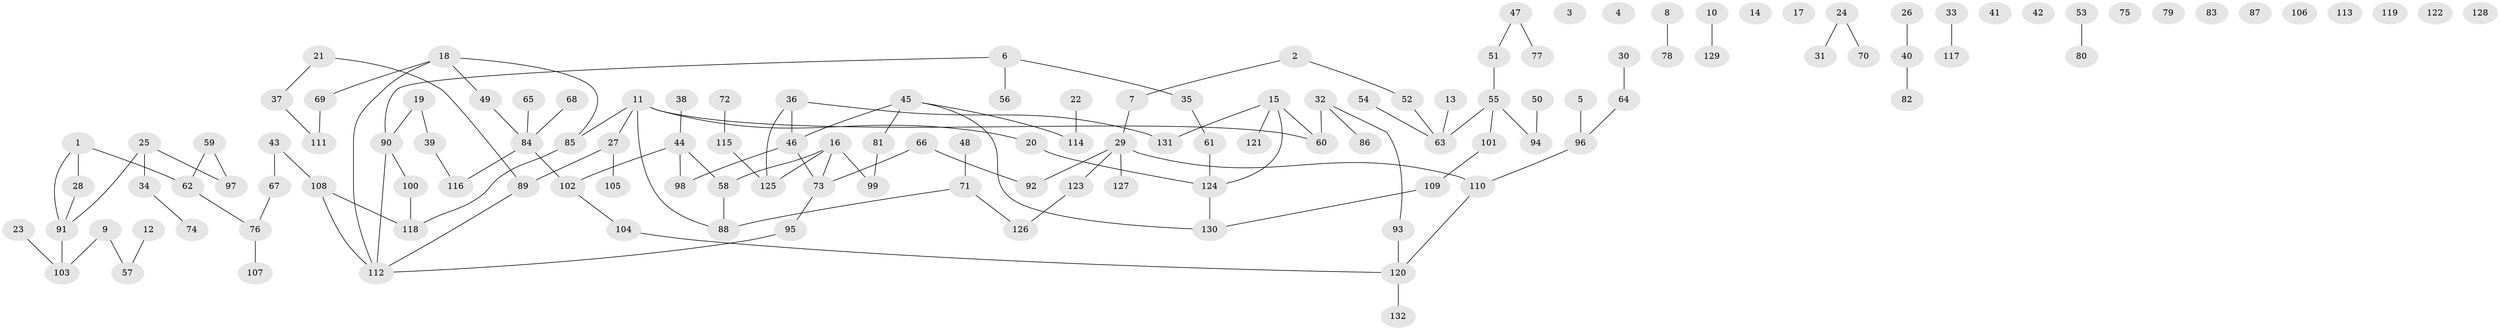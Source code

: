 // coarse degree distribution, {2: 0.43243243243243246, 1: 0.21621621621621623, 3: 0.1891891891891892, 5: 0.02702702702702703, 6: 0.013513513513513514, 4: 0.0945945945945946, 8: 0.02702702702702703}
// Generated by graph-tools (version 1.1) at 2025/47/03/04/25 22:47:55]
// undirected, 132 vertices, 130 edges
graph export_dot {
  node [color=gray90,style=filled];
  1;
  2;
  3;
  4;
  5;
  6;
  7;
  8;
  9;
  10;
  11;
  12;
  13;
  14;
  15;
  16;
  17;
  18;
  19;
  20;
  21;
  22;
  23;
  24;
  25;
  26;
  27;
  28;
  29;
  30;
  31;
  32;
  33;
  34;
  35;
  36;
  37;
  38;
  39;
  40;
  41;
  42;
  43;
  44;
  45;
  46;
  47;
  48;
  49;
  50;
  51;
  52;
  53;
  54;
  55;
  56;
  57;
  58;
  59;
  60;
  61;
  62;
  63;
  64;
  65;
  66;
  67;
  68;
  69;
  70;
  71;
  72;
  73;
  74;
  75;
  76;
  77;
  78;
  79;
  80;
  81;
  82;
  83;
  84;
  85;
  86;
  87;
  88;
  89;
  90;
  91;
  92;
  93;
  94;
  95;
  96;
  97;
  98;
  99;
  100;
  101;
  102;
  103;
  104;
  105;
  106;
  107;
  108;
  109;
  110;
  111;
  112;
  113;
  114;
  115;
  116;
  117;
  118;
  119;
  120;
  121;
  122;
  123;
  124;
  125;
  126;
  127;
  128;
  129;
  130;
  131;
  132;
  1 -- 28;
  1 -- 62;
  1 -- 91;
  2 -- 7;
  2 -- 52;
  5 -- 96;
  6 -- 35;
  6 -- 56;
  6 -- 90;
  7 -- 29;
  8 -- 78;
  9 -- 57;
  9 -- 103;
  10 -- 129;
  11 -- 20;
  11 -- 27;
  11 -- 60;
  11 -- 85;
  11 -- 88;
  12 -- 57;
  13 -- 63;
  15 -- 60;
  15 -- 121;
  15 -- 124;
  15 -- 131;
  16 -- 58;
  16 -- 73;
  16 -- 99;
  16 -- 125;
  18 -- 49;
  18 -- 69;
  18 -- 85;
  18 -- 112;
  19 -- 39;
  19 -- 90;
  20 -- 124;
  21 -- 37;
  21 -- 89;
  22 -- 114;
  23 -- 103;
  24 -- 31;
  24 -- 70;
  25 -- 34;
  25 -- 91;
  25 -- 97;
  26 -- 40;
  27 -- 89;
  27 -- 105;
  28 -- 91;
  29 -- 92;
  29 -- 110;
  29 -- 123;
  29 -- 127;
  30 -- 64;
  32 -- 60;
  32 -- 86;
  32 -- 93;
  33 -- 117;
  34 -- 74;
  35 -- 61;
  36 -- 46;
  36 -- 125;
  36 -- 131;
  37 -- 111;
  38 -- 44;
  39 -- 116;
  40 -- 82;
  43 -- 67;
  43 -- 108;
  44 -- 58;
  44 -- 98;
  44 -- 102;
  45 -- 46;
  45 -- 81;
  45 -- 114;
  45 -- 130;
  46 -- 73;
  46 -- 98;
  47 -- 51;
  47 -- 77;
  48 -- 71;
  49 -- 84;
  50 -- 94;
  51 -- 55;
  52 -- 63;
  53 -- 80;
  54 -- 63;
  55 -- 63;
  55 -- 94;
  55 -- 101;
  58 -- 88;
  59 -- 62;
  59 -- 97;
  61 -- 124;
  62 -- 76;
  64 -- 96;
  65 -- 84;
  66 -- 73;
  66 -- 92;
  67 -- 76;
  68 -- 84;
  69 -- 111;
  71 -- 88;
  71 -- 126;
  72 -- 115;
  73 -- 95;
  76 -- 107;
  81 -- 99;
  84 -- 102;
  84 -- 116;
  85 -- 118;
  89 -- 112;
  90 -- 100;
  90 -- 112;
  91 -- 103;
  93 -- 120;
  95 -- 112;
  96 -- 110;
  100 -- 118;
  101 -- 109;
  102 -- 104;
  104 -- 120;
  108 -- 112;
  108 -- 118;
  109 -- 130;
  110 -- 120;
  115 -- 125;
  120 -- 132;
  123 -- 126;
  124 -- 130;
}
